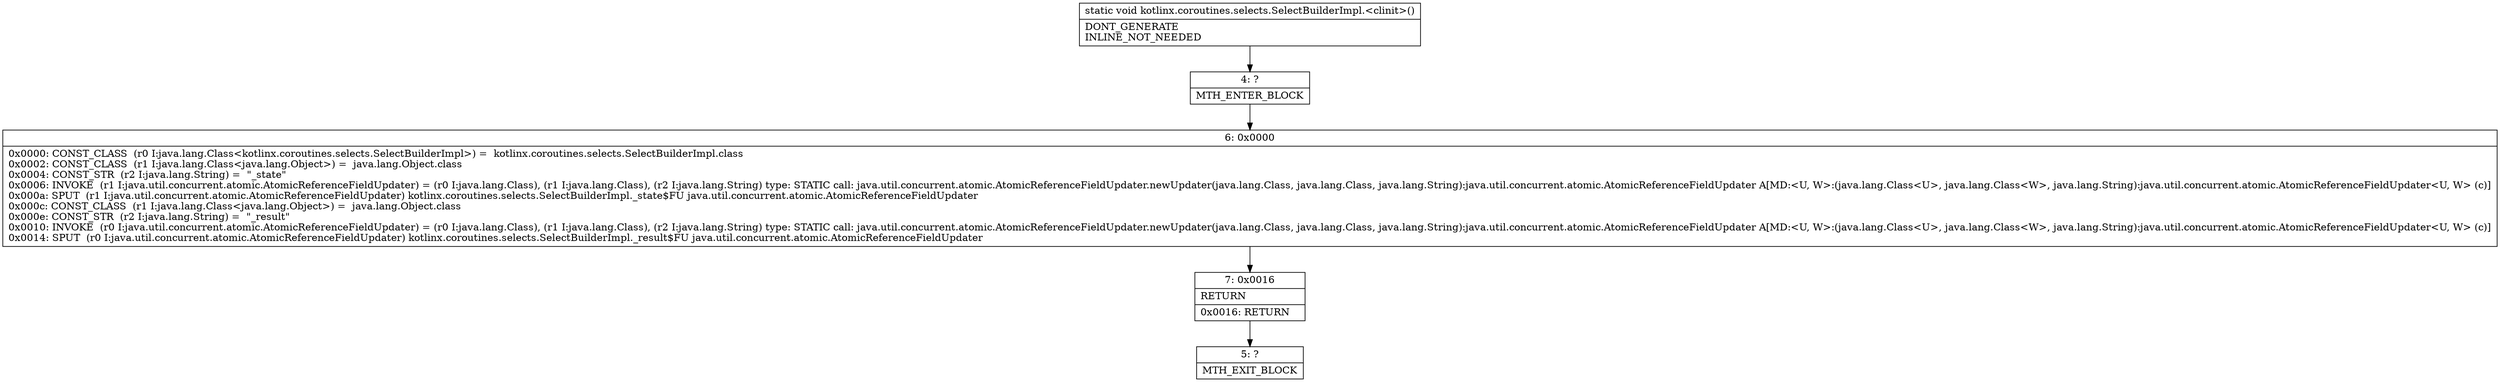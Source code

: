 digraph "CFG forkotlinx.coroutines.selects.SelectBuilderImpl.\<clinit\>()V" {
Node_4 [shape=record,label="{4\:\ ?|MTH_ENTER_BLOCK\l}"];
Node_6 [shape=record,label="{6\:\ 0x0000|0x0000: CONST_CLASS  (r0 I:java.lang.Class\<kotlinx.coroutines.selects.SelectBuilderImpl\>) =  kotlinx.coroutines.selects.SelectBuilderImpl.class \l0x0002: CONST_CLASS  (r1 I:java.lang.Class\<java.lang.Object\>) =  java.lang.Object.class \l0x0004: CONST_STR  (r2 I:java.lang.String) =  \"_state\" \l0x0006: INVOKE  (r1 I:java.util.concurrent.atomic.AtomicReferenceFieldUpdater) = (r0 I:java.lang.Class), (r1 I:java.lang.Class), (r2 I:java.lang.String) type: STATIC call: java.util.concurrent.atomic.AtomicReferenceFieldUpdater.newUpdater(java.lang.Class, java.lang.Class, java.lang.String):java.util.concurrent.atomic.AtomicReferenceFieldUpdater A[MD:\<U, W\>:(java.lang.Class\<U\>, java.lang.Class\<W\>, java.lang.String):java.util.concurrent.atomic.AtomicReferenceFieldUpdater\<U, W\> (c)]\l0x000a: SPUT  (r1 I:java.util.concurrent.atomic.AtomicReferenceFieldUpdater) kotlinx.coroutines.selects.SelectBuilderImpl._state$FU java.util.concurrent.atomic.AtomicReferenceFieldUpdater \l0x000c: CONST_CLASS  (r1 I:java.lang.Class\<java.lang.Object\>) =  java.lang.Object.class \l0x000e: CONST_STR  (r2 I:java.lang.String) =  \"_result\" \l0x0010: INVOKE  (r0 I:java.util.concurrent.atomic.AtomicReferenceFieldUpdater) = (r0 I:java.lang.Class), (r1 I:java.lang.Class), (r2 I:java.lang.String) type: STATIC call: java.util.concurrent.atomic.AtomicReferenceFieldUpdater.newUpdater(java.lang.Class, java.lang.Class, java.lang.String):java.util.concurrent.atomic.AtomicReferenceFieldUpdater A[MD:\<U, W\>:(java.lang.Class\<U\>, java.lang.Class\<W\>, java.lang.String):java.util.concurrent.atomic.AtomicReferenceFieldUpdater\<U, W\> (c)]\l0x0014: SPUT  (r0 I:java.util.concurrent.atomic.AtomicReferenceFieldUpdater) kotlinx.coroutines.selects.SelectBuilderImpl._result$FU java.util.concurrent.atomic.AtomicReferenceFieldUpdater \l}"];
Node_7 [shape=record,label="{7\:\ 0x0016|RETURN\l|0x0016: RETURN   \l}"];
Node_5 [shape=record,label="{5\:\ ?|MTH_EXIT_BLOCK\l}"];
MethodNode[shape=record,label="{static void kotlinx.coroutines.selects.SelectBuilderImpl.\<clinit\>()  | DONT_GENERATE\lINLINE_NOT_NEEDED\l}"];
MethodNode -> Node_4;Node_4 -> Node_6;
Node_6 -> Node_7;
Node_7 -> Node_5;
}

